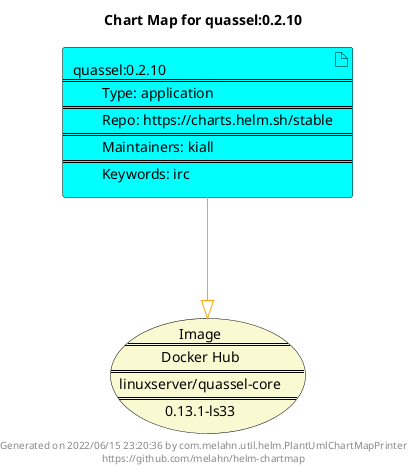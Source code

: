 @startuml
skinparam linetype ortho
skinparam backgroundColor white
skinparam usecaseBorderColor black
skinparam usecaseArrowColor LightSlateGray
skinparam artifactBorderColor black
skinparam artifactArrowColor LightSlateGray

title Chart Map for quassel:0.2.10

'There is one referenced Helm Chart
artifact "quassel:0.2.10\n====\n\tType: application\n====\n\tRepo: https://charts.helm.sh/stable\n====\n\tMaintainers: kiall\n====\n\tKeywords: irc" as quassel_0_2_10 #Cyan

'There is one referenced Docker Image
usecase "Image\n====\nDocker Hub\n====\nlinuxserver/quassel-core\n====\n0.13.1-ls33" as linuxserver_quassel_core_0_13_1_ls33 #LightGoldenRodYellow

'Chart Dependencies
quassel_0_2_10--[#orange]-|>linuxserver_quassel_core_0_13_1_ls33

center footer Generated on 2022/06/15 23:20:36 by com.melahn.util.helm.PlantUmlChartMapPrinter\nhttps://github.com/melahn/helm-chartmap
@enduml

